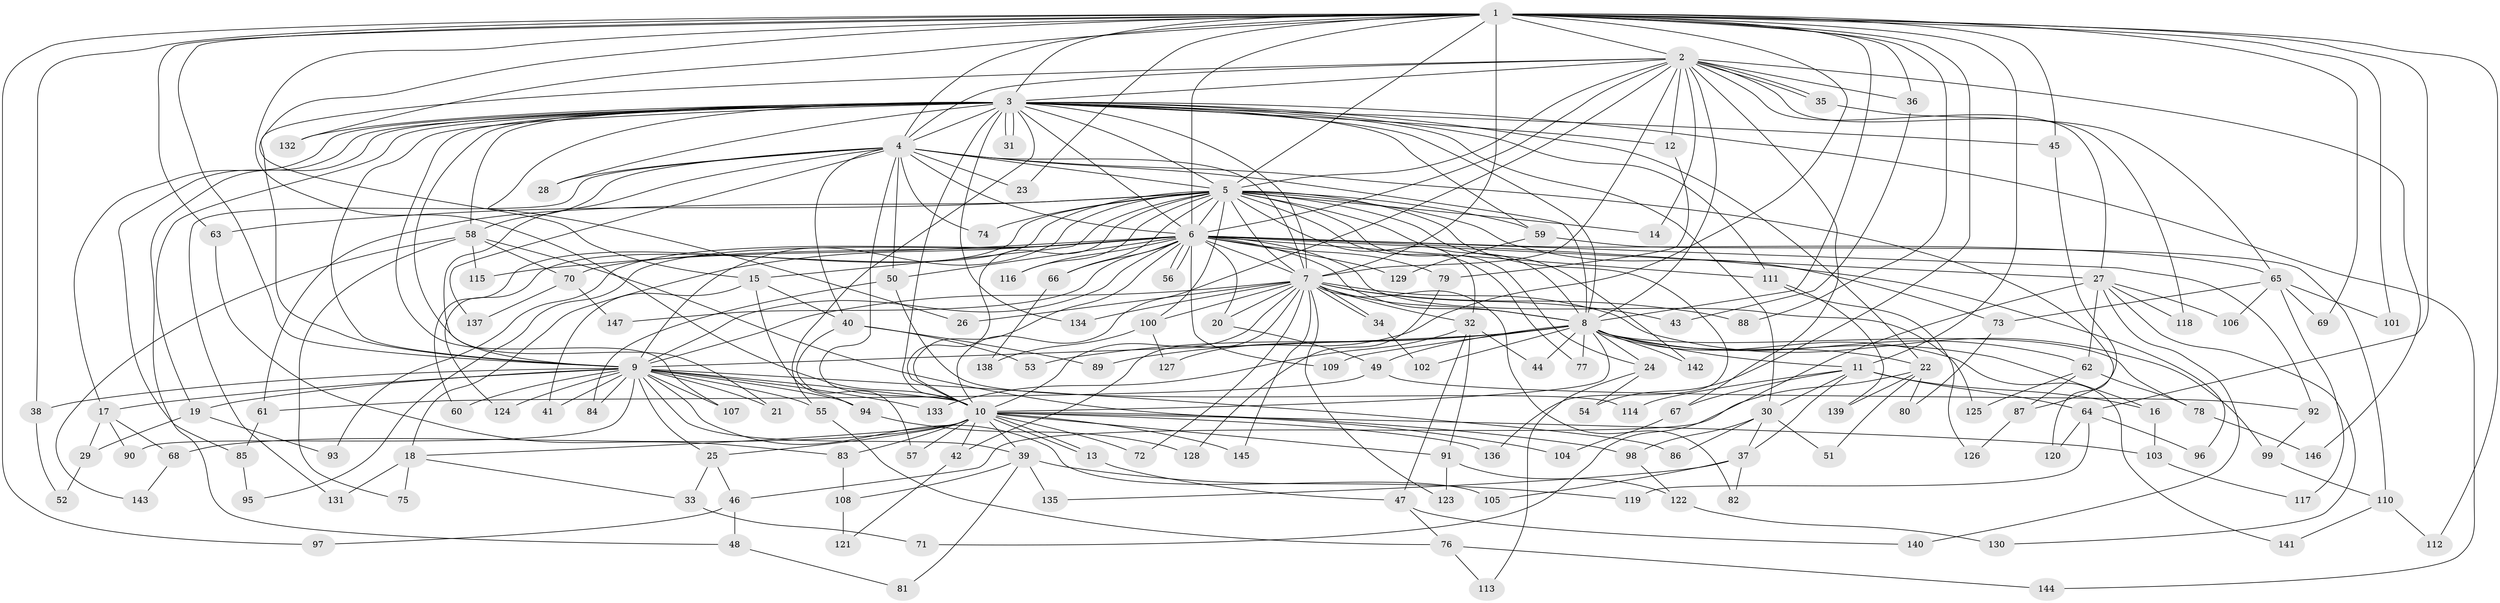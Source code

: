 // Generated by graph-tools (version 1.1) at 2025/45/03/09/25 04:45:49]
// undirected, 147 vertices, 319 edges
graph export_dot {
graph [start="1"]
  node [color=gray90,style=filled];
  1;
  2;
  3;
  4;
  5;
  6;
  7;
  8;
  9;
  10;
  11;
  12;
  13;
  14;
  15;
  16;
  17;
  18;
  19;
  20;
  21;
  22;
  23;
  24;
  25;
  26;
  27;
  28;
  29;
  30;
  31;
  32;
  33;
  34;
  35;
  36;
  37;
  38;
  39;
  40;
  41;
  42;
  43;
  44;
  45;
  46;
  47;
  48;
  49;
  50;
  51;
  52;
  53;
  54;
  55;
  56;
  57;
  58;
  59;
  60;
  61;
  62;
  63;
  64;
  65;
  66;
  67;
  68;
  69;
  70;
  71;
  72;
  73;
  74;
  75;
  76;
  77;
  78;
  79;
  80;
  81;
  82;
  83;
  84;
  85;
  86;
  87;
  88;
  89;
  90;
  91;
  92;
  93;
  94;
  95;
  96;
  97;
  98;
  99;
  100;
  101;
  102;
  103;
  104;
  105;
  106;
  107;
  108;
  109;
  110;
  111;
  112;
  113;
  114;
  115;
  116;
  117;
  118;
  119;
  120;
  121;
  122;
  123;
  124;
  125;
  126;
  127;
  128;
  129;
  130;
  131;
  132;
  133;
  134;
  135;
  136;
  137;
  138;
  139;
  140;
  141;
  142;
  143;
  144;
  145;
  146;
  147;
  1 -- 2;
  1 -- 3;
  1 -- 4;
  1 -- 5;
  1 -- 6;
  1 -- 7;
  1 -- 8;
  1 -- 9;
  1 -- 10;
  1 -- 11;
  1 -- 15;
  1 -- 23;
  1 -- 36;
  1 -- 38;
  1 -- 45;
  1 -- 54;
  1 -- 63;
  1 -- 64;
  1 -- 69;
  1 -- 88;
  1 -- 97;
  1 -- 101;
  1 -- 112;
  1 -- 127;
  1 -- 132;
  2 -- 3;
  2 -- 4;
  2 -- 5;
  2 -- 6;
  2 -- 7;
  2 -- 8;
  2 -- 9;
  2 -- 10;
  2 -- 12;
  2 -- 14;
  2 -- 27;
  2 -- 35;
  2 -- 35;
  2 -- 36;
  2 -- 67;
  2 -- 118;
  2 -- 146;
  3 -- 4;
  3 -- 5;
  3 -- 6;
  3 -- 7;
  3 -- 8;
  3 -- 9;
  3 -- 10;
  3 -- 12;
  3 -- 17;
  3 -- 19;
  3 -- 21;
  3 -- 22;
  3 -- 26;
  3 -- 28;
  3 -- 30;
  3 -- 31;
  3 -- 31;
  3 -- 45;
  3 -- 48;
  3 -- 55;
  3 -- 58;
  3 -- 59;
  3 -- 85;
  3 -- 107;
  3 -- 111;
  3 -- 132;
  3 -- 134;
  3 -- 144;
  4 -- 5;
  4 -- 6;
  4 -- 7;
  4 -- 8;
  4 -- 9;
  4 -- 10;
  4 -- 23;
  4 -- 28;
  4 -- 40;
  4 -- 50;
  4 -- 58;
  4 -- 74;
  4 -- 120;
  4 -- 131;
  4 -- 137;
  5 -- 6;
  5 -- 7;
  5 -- 8;
  5 -- 9;
  5 -- 10;
  5 -- 14;
  5 -- 15;
  5 -- 24;
  5 -- 32;
  5 -- 59;
  5 -- 60;
  5 -- 61;
  5 -- 63;
  5 -- 66;
  5 -- 73;
  5 -- 74;
  5 -- 77;
  5 -- 100;
  5 -- 116;
  5 -- 124;
  5 -- 136;
  5 -- 142;
  6 -- 7;
  6 -- 8;
  6 -- 9;
  6 -- 10;
  6 -- 18;
  6 -- 20;
  6 -- 27;
  6 -- 50;
  6 -- 56;
  6 -- 56;
  6 -- 65;
  6 -- 66;
  6 -- 70;
  6 -- 79;
  6 -- 92;
  6 -- 93;
  6 -- 95;
  6 -- 96;
  6 -- 109;
  6 -- 111;
  6 -- 115;
  6 -- 116;
  6 -- 125;
  6 -- 129;
  6 -- 147;
  7 -- 8;
  7 -- 9;
  7 -- 10;
  7 -- 20;
  7 -- 26;
  7 -- 32;
  7 -- 34;
  7 -- 34;
  7 -- 42;
  7 -- 43;
  7 -- 72;
  7 -- 82;
  7 -- 88;
  7 -- 99;
  7 -- 100;
  7 -- 123;
  7 -- 134;
  7 -- 145;
  8 -- 9;
  8 -- 10;
  8 -- 11;
  8 -- 16;
  8 -- 22;
  8 -- 24;
  8 -- 44;
  8 -- 49;
  8 -- 53;
  8 -- 62;
  8 -- 77;
  8 -- 78;
  8 -- 89;
  8 -- 102;
  8 -- 109;
  8 -- 141;
  8 -- 142;
  9 -- 10;
  9 -- 17;
  9 -- 19;
  9 -- 21;
  9 -- 25;
  9 -- 38;
  9 -- 39;
  9 -- 41;
  9 -- 55;
  9 -- 60;
  9 -- 84;
  9 -- 86;
  9 -- 90;
  9 -- 94;
  9 -- 105;
  9 -- 107;
  9 -- 124;
  9 -- 133;
  10 -- 13;
  10 -- 13;
  10 -- 18;
  10 -- 25;
  10 -- 39;
  10 -- 42;
  10 -- 57;
  10 -- 68;
  10 -- 72;
  10 -- 83;
  10 -- 91;
  10 -- 98;
  10 -- 103;
  10 -- 136;
  10 -- 145;
  11 -- 16;
  11 -- 30;
  11 -- 37;
  11 -- 64;
  11 -- 67;
  11 -- 114;
  12 -- 79;
  13 -- 47;
  15 -- 40;
  15 -- 41;
  15 -- 94;
  16 -- 103;
  17 -- 29;
  17 -- 68;
  17 -- 90;
  18 -- 33;
  18 -- 75;
  18 -- 131;
  19 -- 29;
  19 -- 93;
  20 -- 49;
  22 -- 46;
  22 -- 51;
  22 -- 80;
  22 -- 139;
  24 -- 54;
  24 -- 113;
  25 -- 33;
  25 -- 46;
  27 -- 62;
  27 -- 71;
  27 -- 106;
  27 -- 118;
  27 -- 130;
  27 -- 140;
  29 -- 52;
  30 -- 37;
  30 -- 51;
  30 -- 86;
  30 -- 98;
  32 -- 44;
  32 -- 47;
  32 -- 91;
  32 -- 133;
  33 -- 71;
  34 -- 102;
  35 -- 65;
  36 -- 43;
  37 -- 82;
  37 -- 105;
  37 -- 135;
  38 -- 52;
  39 -- 81;
  39 -- 108;
  39 -- 119;
  39 -- 135;
  40 -- 53;
  40 -- 57;
  40 -- 89;
  42 -- 121;
  45 -- 87;
  46 -- 48;
  46 -- 97;
  47 -- 76;
  47 -- 140;
  48 -- 81;
  49 -- 61;
  49 -- 92;
  50 -- 84;
  50 -- 114;
  55 -- 76;
  58 -- 70;
  58 -- 75;
  58 -- 104;
  58 -- 115;
  58 -- 143;
  59 -- 110;
  59 -- 129;
  61 -- 85;
  62 -- 78;
  62 -- 87;
  62 -- 125;
  63 -- 83;
  64 -- 96;
  64 -- 119;
  64 -- 120;
  65 -- 69;
  65 -- 73;
  65 -- 101;
  65 -- 106;
  65 -- 117;
  66 -- 138;
  67 -- 104;
  68 -- 143;
  70 -- 137;
  70 -- 147;
  73 -- 80;
  76 -- 113;
  76 -- 144;
  78 -- 146;
  79 -- 128;
  83 -- 108;
  85 -- 95;
  87 -- 126;
  91 -- 122;
  91 -- 123;
  92 -- 99;
  94 -- 128;
  98 -- 122;
  99 -- 110;
  100 -- 127;
  100 -- 138;
  103 -- 117;
  108 -- 121;
  110 -- 112;
  110 -- 141;
  111 -- 126;
  111 -- 139;
  122 -- 130;
}
